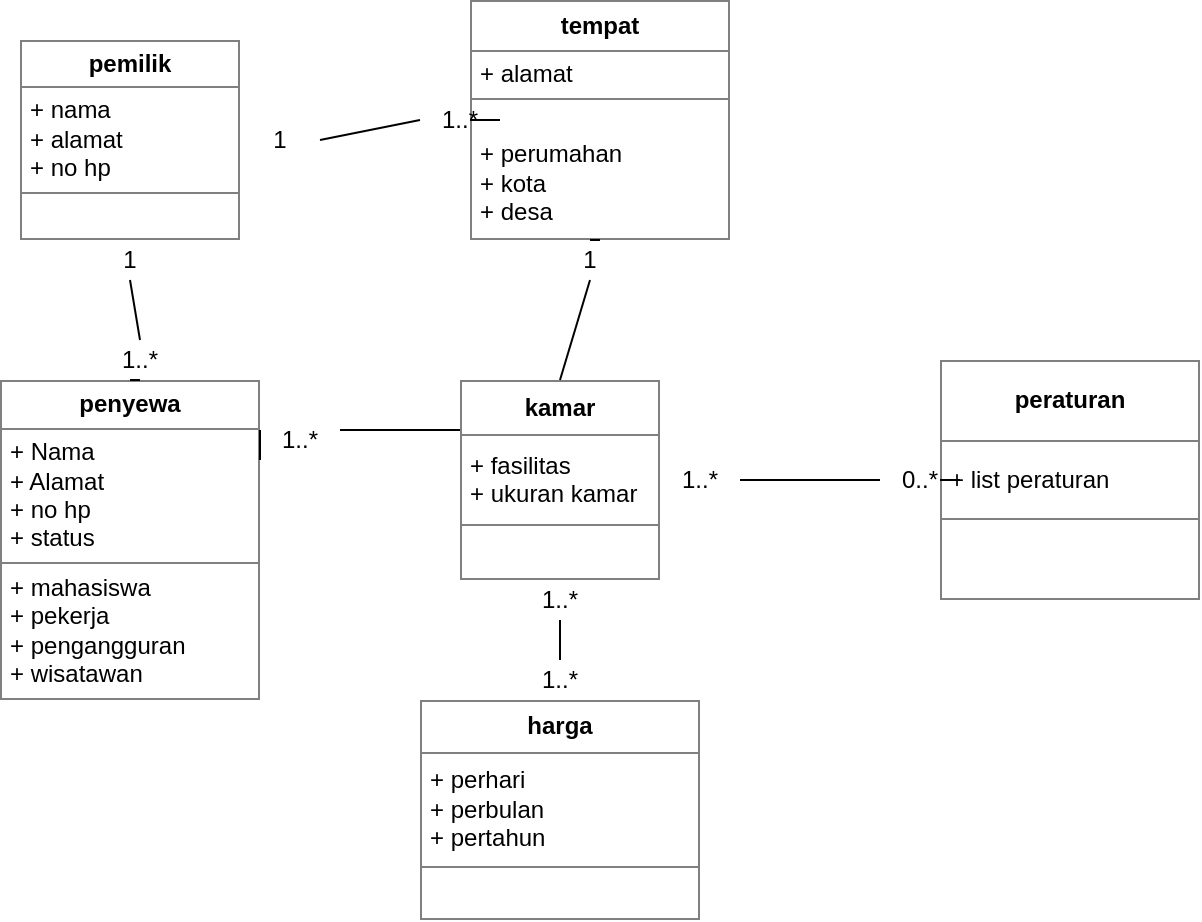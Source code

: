 <mxfile version="13.7.8" type="device"><diagram id="u7EVnlilhIRphkaWZWfm" name="Halaman-1"><mxGraphModel dx="868" dy="474" grid="1" gridSize="10" guides="1" tooltips="1" connect="1" arrows="1" fold="1" page="1" pageScale="1" pageWidth="827" pageHeight="1169" math="0" shadow="0"><root><mxCell id="0"/><mxCell id="1" parent="0"/><mxCell id="LqELhkKFFUxOgnGKQFwe-1" value="&lt;table border=&quot;1&quot; width=&quot;100%&quot; cellpadding=&quot;4&quot; style=&quot;width: 100% ; height: 100% ; border-collapse: collapse&quot;&gt;&lt;tbody&gt;&lt;tr&gt;&lt;th align=&quot;center&quot;&gt;penyewa&lt;/th&gt;&lt;/tr&gt;&lt;tr&gt;&lt;td&gt;+ Nama&lt;br&gt;+ Alamat&lt;br&gt;+ no hp&lt;br&gt;+ status&lt;/td&gt;&lt;/tr&gt;&lt;tr&gt;&lt;td&gt;+ mahasiswa&lt;br&gt;+ pekerja&lt;br&gt;+ pengangguran&lt;br&gt;+ wisatawan&lt;/td&gt;&lt;/tr&gt;&lt;/tbody&gt;&lt;/table&gt;" style="text;html=1;strokeColor=none;fillColor=none;overflow=fill;" vertex="1" parent="1"><mxGeometry x="220" y="240" width="130" height="160" as="geometry"/></mxCell><mxCell id="LqELhkKFFUxOgnGKQFwe-2" value="&lt;table border=&quot;1&quot; width=&quot;100%&quot; cellpadding=&quot;4&quot; style=&quot;width: 100% ; height: 100% ; border-collapse: collapse&quot;&gt;&lt;tbody&gt;&lt;tr&gt;&lt;th align=&quot;center&quot;&gt;tempat&lt;/th&gt;&lt;/tr&gt;&lt;tr&gt;&lt;td&gt;+ alamat&lt;br&gt;&lt;/td&gt;&lt;/tr&gt;&lt;tr&gt;&lt;td&gt;&lt;br&gt;+ perumahan&lt;br&gt;+ kota&lt;br&gt;+ desa&lt;/td&gt;&lt;/tr&gt;&lt;/tbody&gt;&lt;/table&gt;" style="text;html=1;strokeColor=none;fillColor=none;overflow=fill;" vertex="1" parent="1"><mxGeometry x="455" y="50" width="130" height="120" as="geometry"/></mxCell><mxCell id="LqELhkKFFUxOgnGKQFwe-3" value="&lt;table border=&quot;1&quot; width=&quot;100%&quot; cellpadding=&quot;4&quot; style=&quot;width: 100% ; height: 100% ; border-collapse: collapse&quot;&gt;&lt;tbody&gt;&lt;tr&gt;&lt;th align=&quot;center&quot;&gt;kamar&lt;/th&gt;&lt;/tr&gt;&lt;tr&gt;&lt;td&gt;+ fasilitas&lt;br&gt;+ ukuran kamar&lt;/td&gt;&lt;/tr&gt;&lt;tr&gt;&lt;td&gt;&lt;br&gt;&lt;/td&gt;&lt;/tr&gt;&lt;/tbody&gt;&lt;/table&gt;" style="text;html=1;strokeColor=none;fillColor=none;overflow=fill;" vertex="1" parent="1"><mxGeometry x="450" y="240" width="100" height="100" as="geometry"/></mxCell><mxCell id="LqELhkKFFUxOgnGKQFwe-4" value="&lt;table border=&quot;1&quot; width=&quot;100%&quot; cellpadding=&quot;4&quot; style=&quot;width: 100% ; height: 100% ; border-collapse: collapse&quot;&gt;&lt;tbody&gt;&lt;tr&gt;&lt;th align=&quot;center&quot;&gt;pemilik&lt;/th&gt;&lt;/tr&gt;&lt;tr&gt;&lt;td&gt;+ nama&lt;br&gt;+ alamat&lt;br&gt;+ no hp&lt;/td&gt;&lt;/tr&gt;&lt;tr&gt;&lt;td&gt;&lt;br&gt;&lt;/td&gt;&lt;/tr&gt;&lt;/tbody&gt;&lt;/table&gt;" style="text;html=1;strokeColor=none;fillColor=none;overflow=fill;" vertex="1" parent="1"><mxGeometry x="230" y="70" width="110" height="100" as="geometry"/></mxCell><mxCell id="LqELhkKFFUxOgnGKQFwe-5" value="&lt;table border=&quot;1&quot; width=&quot;100%&quot; cellpadding=&quot;4&quot; style=&quot;width: 100% ; height: 100% ; border-collapse: collapse&quot;&gt;&lt;tbody&gt;&lt;tr&gt;&lt;th align=&quot;center&quot;&gt;harga&lt;/th&gt;&lt;/tr&gt;&lt;tr&gt;&lt;td&gt;+ perhari&lt;br&gt;+ perbulan&lt;br&gt;+ pertahun&lt;/td&gt;&lt;/tr&gt;&lt;tr&gt;&lt;td&gt;&lt;br&gt;&lt;/td&gt;&lt;/tr&gt;&lt;/tbody&gt;&lt;/table&gt;" style="text;html=1;strokeColor=none;fillColor=none;overflow=fill;" vertex="1" parent="1"><mxGeometry x="430" y="400" width="140" height="110" as="geometry"/></mxCell><mxCell id="LqELhkKFFUxOgnGKQFwe-11" value="" style="endArrow=none;html=1;entryX=0.5;entryY=1;entryDx=0;entryDy=0;exitX=0.5;exitY=0;exitDx=0;exitDy=0;" edge="1" parent="1" source="LqELhkKFFUxOgnGKQFwe-31" target="LqELhkKFFUxOgnGKQFwe-4"><mxGeometry width="50" height="50" relative="1" as="geometry"><mxPoint x="205" y="280" as="sourcePoint"/><mxPoint x="470" y="250" as="targetPoint"/></mxGeometry></mxCell><mxCell id="LqELhkKFFUxOgnGKQFwe-13" value="" style="endArrow=none;html=1;entryX=0.5;entryY=1;entryDx=0;entryDy=0;exitX=0.5;exitY=0;exitDx=0;exitDy=0;" edge="1" parent="1" source="LqELhkKFFUxOgnGKQFwe-23" target="LqELhkKFFUxOgnGKQFwe-2"><mxGeometry width="50" height="50" relative="1" as="geometry"><mxPoint x="414" y="315" as="sourcePoint"/><mxPoint x="464" y="265" as="targetPoint"/></mxGeometry></mxCell><mxCell id="LqELhkKFFUxOgnGKQFwe-14" value="" style="endArrow=none;html=1;entryX=0.5;entryY=1;entryDx=0;entryDy=0;exitX=0.5;exitY=0;exitDx=0;exitDy=0;" edge="1" parent="1" source="LqELhkKFFUxOgnGKQFwe-29" target="LqELhkKFFUxOgnGKQFwe-3"><mxGeometry width="50" height="50" relative="1" as="geometry"><mxPoint x="430" y="370" as="sourcePoint"/><mxPoint x="430" y="330" as="targetPoint"/></mxGeometry></mxCell><mxCell id="LqELhkKFFUxOgnGKQFwe-15" value="" style="endArrow=none;html=1;exitX=1;exitY=0.25;exitDx=0;exitDy=0;entryX=0;entryY=0.25;entryDx=0;entryDy=0;" edge="1" parent="1" source="LqELhkKFFUxOgnGKQFwe-25" target="LqELhkKFFUxOgnGKQFwe-3"><mxGeometry width="50" height="50" relative="1" as="geometry"><mxPoint x="420" y="300" as="sourcePoint"/><mxPoint x="470" y="250" as="targetPoint"/></mxGeometry></mxCell><mxCell id="LqELhkKFFUxOgnGKQFwe-17" value="&lt;table border=&quot;1&quot; width=&quot;100%&quot; cellpadding=&quot;4&quot; style=&quot;width: 100% ; height: 100% ; border-collapse: collapse&quot;&gt;&lt;tbody&gt;&lt;tr&gt;&lt;th align=&quot;center&quot;&gt;peraturan&lt;/th&gt;&lt;/tr&gt;&lt;tr&gt;&lt;td&gt;+ list peraturan&lt;br&gt;&lt;/td&gt;&lt;/tr&gt;&lt;tr&gt;&lt;td&gt;&lt;br&gt;&lt;/td&gt;&lt;/tr&gt;&lt;/tbody&gt;&lt;/table&gt;" style="text;html=1;strokeColor=none;fillColor=none;overflow=fill;" vertex="1" parent="1"><mxGeometry x="690" y="230" width="130" height="120" as="geometry"/></mxCell><mxCell id="LqELhkKFFUxOgnGKQFwe-18" value="" style="endArrow=none;html=1;entryX=0;entryY=0.5;entryDx=0;entryDy=0;exitX=1;exitY=0.5;exitDx=0;exitDy=0;" edge="1" parent="1" source="LqELhkKFFUxOgnGKQFwe-19" target="LqELhkKFFUxOgnGKQFwe-17"><mxGeometry width="50" height="50" relative="1" as="geometry"><mxPoint x="420" y="300" as="sourcePoint"/><mxPoint x="470" y="250" as="targetPoint"/></mxGeometry></mxCell><mxCell id="LqELhkKFFUxOgnGKQFwe-20" value="1..*" style="text;html=1;strokeColor=none;fillColor=none;align=center;verticalAlign=middle;whiteSpace=wrap;rounded=0;" vertex="1" parent="1"><mxGeometry x="550" y="280" width="40" height="20" as="geometry"/></mxCell><mxCell id="LqELhkKFFUxOgnGKQFwe-21" value="" style="endArrow=none;html=1;entryX=0;entryY=0.5;entryDx=0;entryDy=0;exitX=1;exitY=0.5;exitDx=0;exitDy=0;" edge="1" parent="1" source="LqELhkKFFUxOgnGKQFwe-3" target="LqELhkKFFUxOgnGKQFwe-20"><mxGeometry width="50" height="50" relative="1" as="geometry"><mxPoint x="580" y="290" as="sourcePoint"/><mxPoint x="690" y="290" as="targetPoint"/></mxGeometry></mxCell><mxCell id="LqELhkKFFUxOgnGKQFwe-19" value="0..*" style="text;html=1;strokeColor=none;fillColor=none;align=center;verticalAlign=middle;whiteSpace=wrap;rounded=0;" vertex="1" parent="1"><mxGeometry x="660" y="280" width="40" height="20" as="geometry"/></mxCell><mxCell id="LqELhkKFFUxOgnGKQFwe-22" value="" style="endArrow=none;html=1;entryX=0;entryY=0.5;entryDx=0;entryDy=0;exitX=1;exitY=0.5;exitDx=0;exitDy=0;" edge="1" parent="1" source="LqELhkKFFUxOgnGKQFwe-20" target="LqELhkKFFUxOgnGKQFwe-19"><mxGeometry width="50" height="50" relative="1" as="geometry"><mxPoint x="610" y="280" as="sourcePoint"/><mxPoint x="690" y="290" as="targetPoint"/></mxGeometry></mxCell><mxCell id="LqELhkKFFUxOgnGKQFwe-23" value="1" style="text;html=1;strokeColor=none;fillColor=none;align=center;verticalAlign=middle;whiteSpace=wrap;rounded=0;" vertex="1" parent="1"><mxGeometry x="495" y="170" width="40" height="20" as="geometry"/></mxCell><mxCell id="LqELhkKFFUxOgnGKQFwe-24" value="" style="endArrow=none;html=1;entryX=0.5;entryY=1;entryDx=0;entryDy=0;exitX=0.5;exitY=0;exitDx=0;exitDy=0;" edge="1" parent="1" source="LqELhkKFFUxOgnGKQFwe-3" target="LqELhkKFFUxOgnGKQFwe-23"><mxGeometry width="50" height="50" relative="1" as="geometry"><mxPoint x="500" y="240" as="sourcePoint"/><mxPoint x="515" y="180" as="targetPoint"/></mxGeometry></mxCell><mxCell id="LqELhkKFFUxOgnGKQFwe-25" value="1..*" style="text;html=1;strokeColor=none;fillColor=none;align=center;verticalAlign=middle;whiteSpace=wrap;rounded=0;" vertex="1" parent="1"><mxGeometry x="350" y="260" width="40" height="20" as="geometry"/></mxCell><mxCell id="LqELhkKFFUxOgnGKQFwe-26" value="" style="endArrow=none;html=1;exitX=1;exitY=0.25;exitDx=0;exitDy=0;entryX=0;entryY=0.25;entryDx=0;entryDy=0;" edge="1" parent="1" source="LqELhkKFFUxOgnGKQFwe-1" target="LqELhkKFFUxOgnGKQFwe-25"><mxGeometry width="50" height="50" relative="1" as="geometry"><mxPoint x="360" y="280" as="sourcePoint"/><mxPoint x="450" y="265" as="targetPoint"/></mxGeometry></mxCell><mxCell id="LqELhkKFFUxOgnGKQFwe-27" value="1..*" style="text;html=1;strokeColor=none;fillColor=none;align=center;verticalAlign=middle;whiteSpace=wrap;rounded=0;" vertex="1" parent="1"><mxGeometry x="480" y="380" width="40" height="20" as="geometry"/></mxCell><mxCell id="LqELhkKFFUxOgnGKQFwe-28" value="" style="endArrow=none;html=1;entryX=0.5;entryY=1;entryDx=0;entryDy=0;exitX=0.5;exitY=0;exitDx=0;exitDy=0;" edge="1" parent="1" source="LqELhkKFFUxOgnGKQFwe-5" target="LqELhkKFFUxOgnGKQFwe-27"><mxGeometry width="50" height="50" relative="1" as="geometry"><mxPoint x="515" y="380" as="sourcePoint"/><mxPoint x="500" y="340" as="targetPoint"/></mxGeometry></mxCell><mxCell id="LqELhkKFFUxOgnGKQFwe-29" value="1..*" style="text;html=1;strokeColor=none;fillColor=none;align=center;verticalAlign=middle;whiteSpace=wrap;rounded=0;" vertex="1" parent="1"><mxGeometry x="480" y="340" width="40" height="20" as="geometry"/></mxCell><mxCell id="LqELhkKFFUxOgnGKQFwe-30" value="" style="endArrow=none;html=1;entryX=0.5;entryY=1;entryDx=0;entryDy=0;exitX=0.5;exitY=0;exitDx=0;exitDy=0;" edge="1" parent="1" source="LqELhkKFFUxOgnGKQFwe-27" target="LqELhkKFFUxOgnGKQFwe-29"><mxGeometry width="50" height="50" relative="1" as="geometry"><mxPoint x="500" y="380" as="sourcePoint"/><mxPoint x="500" y="340" as="targetPoint"/></mxGeometry></mxCell><mxCell id="LqELhkKFFUxOgnGKQFwe-31" value="1" style="text;html=1;strokeColor=none;fillColor=none;align=center;verticalAlign=middle;whiteSpace=wrap;rounded=0;" vertex="1" parent="1"><mxGeometry x="265" y="170" width="40" height="20" as="geometry"/></mxCell><mxCell id="LqELhkKFFUxOgnGKQFwe-32" value="" style="endArrow=none;html=1;entryX=0.5;entryY=1;entryDx=0;entryDy=0;exitX=0.5;exitY=0;exitDx=0;exitDy=0;" edge="1" parent="1" source="LqELhkKFFUxOgnGKQFwe-34" target="LqELhkKFFUxOgnGKQFwe-31"><mxGeometry width="50" height="50" relative="1" as="geometry"><mxPoint x="285" y="240" as="sourcePoint"/><mxPoint x="285" y="190" as="targetPoint"/></mxGeometry></mxCell><mxCell id="LqELhkKFFUxOgnGKQFwe-34" value="1..*" style="text;html=1;strokeColor=none;fillColor=none;align=center;verticalAlign=middle;whiteSpace=wrap;rounded=0;" vertex="1" parent="1"><mxGeometry x="270" y="220" width="40" height="20" as="geometry"/></mxCell><mxCell id="LqELhkKFFUxOgnGKQFwe-35" value="" style="endArrow=none;html=1;entryX=0.5;entryY=1;entryDx=0;entryDy=0;exitX=0.5;exitY=0;exitDx=0;exitDy=0;" edge="1" parent="1" source="LqELhkKFFUxOgnGKQFwe-1" target="LqELhkKFFUxOgnGKQFwe-34"><mxGeometry width="50" height="50" relative="1" as="geometry"><mxPoint x="285" y="240" as="sourcePoint"/><mxPoint x="285" y="210" as="targetPoint"/></mxGeometry></mxCell><mxCell id="LqELhkKFFUxOgnGKQFwe-36" value="" style="endArrow=none;html=1;exitX=1;exitY=0.5;exitDx=0;exitDy=0;entryX=0;entryY=0.5;entryDx=0;entryDy=0;" edge="1" parent="1" source="LqELhkKFFUxOgnGKQFwe-40" target="LqELhkKFFUxOgnGKQFwe-2"><mxGeometry width="50" height="50" relative="1" as="geometry"><mxPoint x="420" y="300" as="sourcePoint"/><mxPoint x="470" y="250" as="targetPoint"/></mxGeometry></mxCell><mxCell id="LqELhkKFFUxOgnGKQFwe-37" value="1" style="text;html=1;strokeColor=none;fillColor=none;align=center;verticalAlign=middle;whiteSpace=wrap;rounded=0;" vertex="1" parent="1"><mxGeometry x="340" y="110" width="40" height="20" as="geometry"/></mxCell><mxCell id="LqELhkKFFUxOgnGKQFwe-38" value="" style="endArrow=none;html=1;exitX=1;exitY=0.5;exitDx=0;exitDy=0;entryX=0;entryY=0.5;entryDx=0;entryDy=0;" edge="1" parent="1" source="LqELhkKFFUxOgnGKQFwe-4" target="LqELhkKFFUxOgnGKQFwe-37"><mxGeometry width="50" height="50" relative="1" as="geometry"><mxPoint x="340" y="120" as="sourcePoint"/><mxPoint x="455" y="110" as="targetPoint"/></mxGeometry></mxCell><mxCell id="LqELhkKFFUxOgnGKQFwe-40" value="1..*" style="text;html=1;strokeColor=none;fillColor=none;align=center;verticalAlign=middle;whiteSpace=wrap;rounded=0;" vertex="1" parent="1"><mxGeometry x="430" y="100" width="40" height="20" as="geometry"/></mxCell><mxCell id="LqELhkKFFUxOgnGKQFwe-41" value="" style="endArrow=none;html=1;exitX=1;exitY=0.5;exitDx=0;exitDy=0;entryX=0;entryY=0.5;entryDx=0;entryDy=0;" edge="1" parent="1" source="LqELhkKFFUxOgnGKQFwe-37" target="LqELhkKFFUxOgnGKQFwe-40"><mxGeometry width="50" height="50" relative="1" as="geometry"><mxPoint x="380" y="120" as="sourcePoint"/><mxPoint x="455" y="110" as="targetPoint"/></mxGeometry></mxCell></root></mxGraphModel></diagram></mxfile>